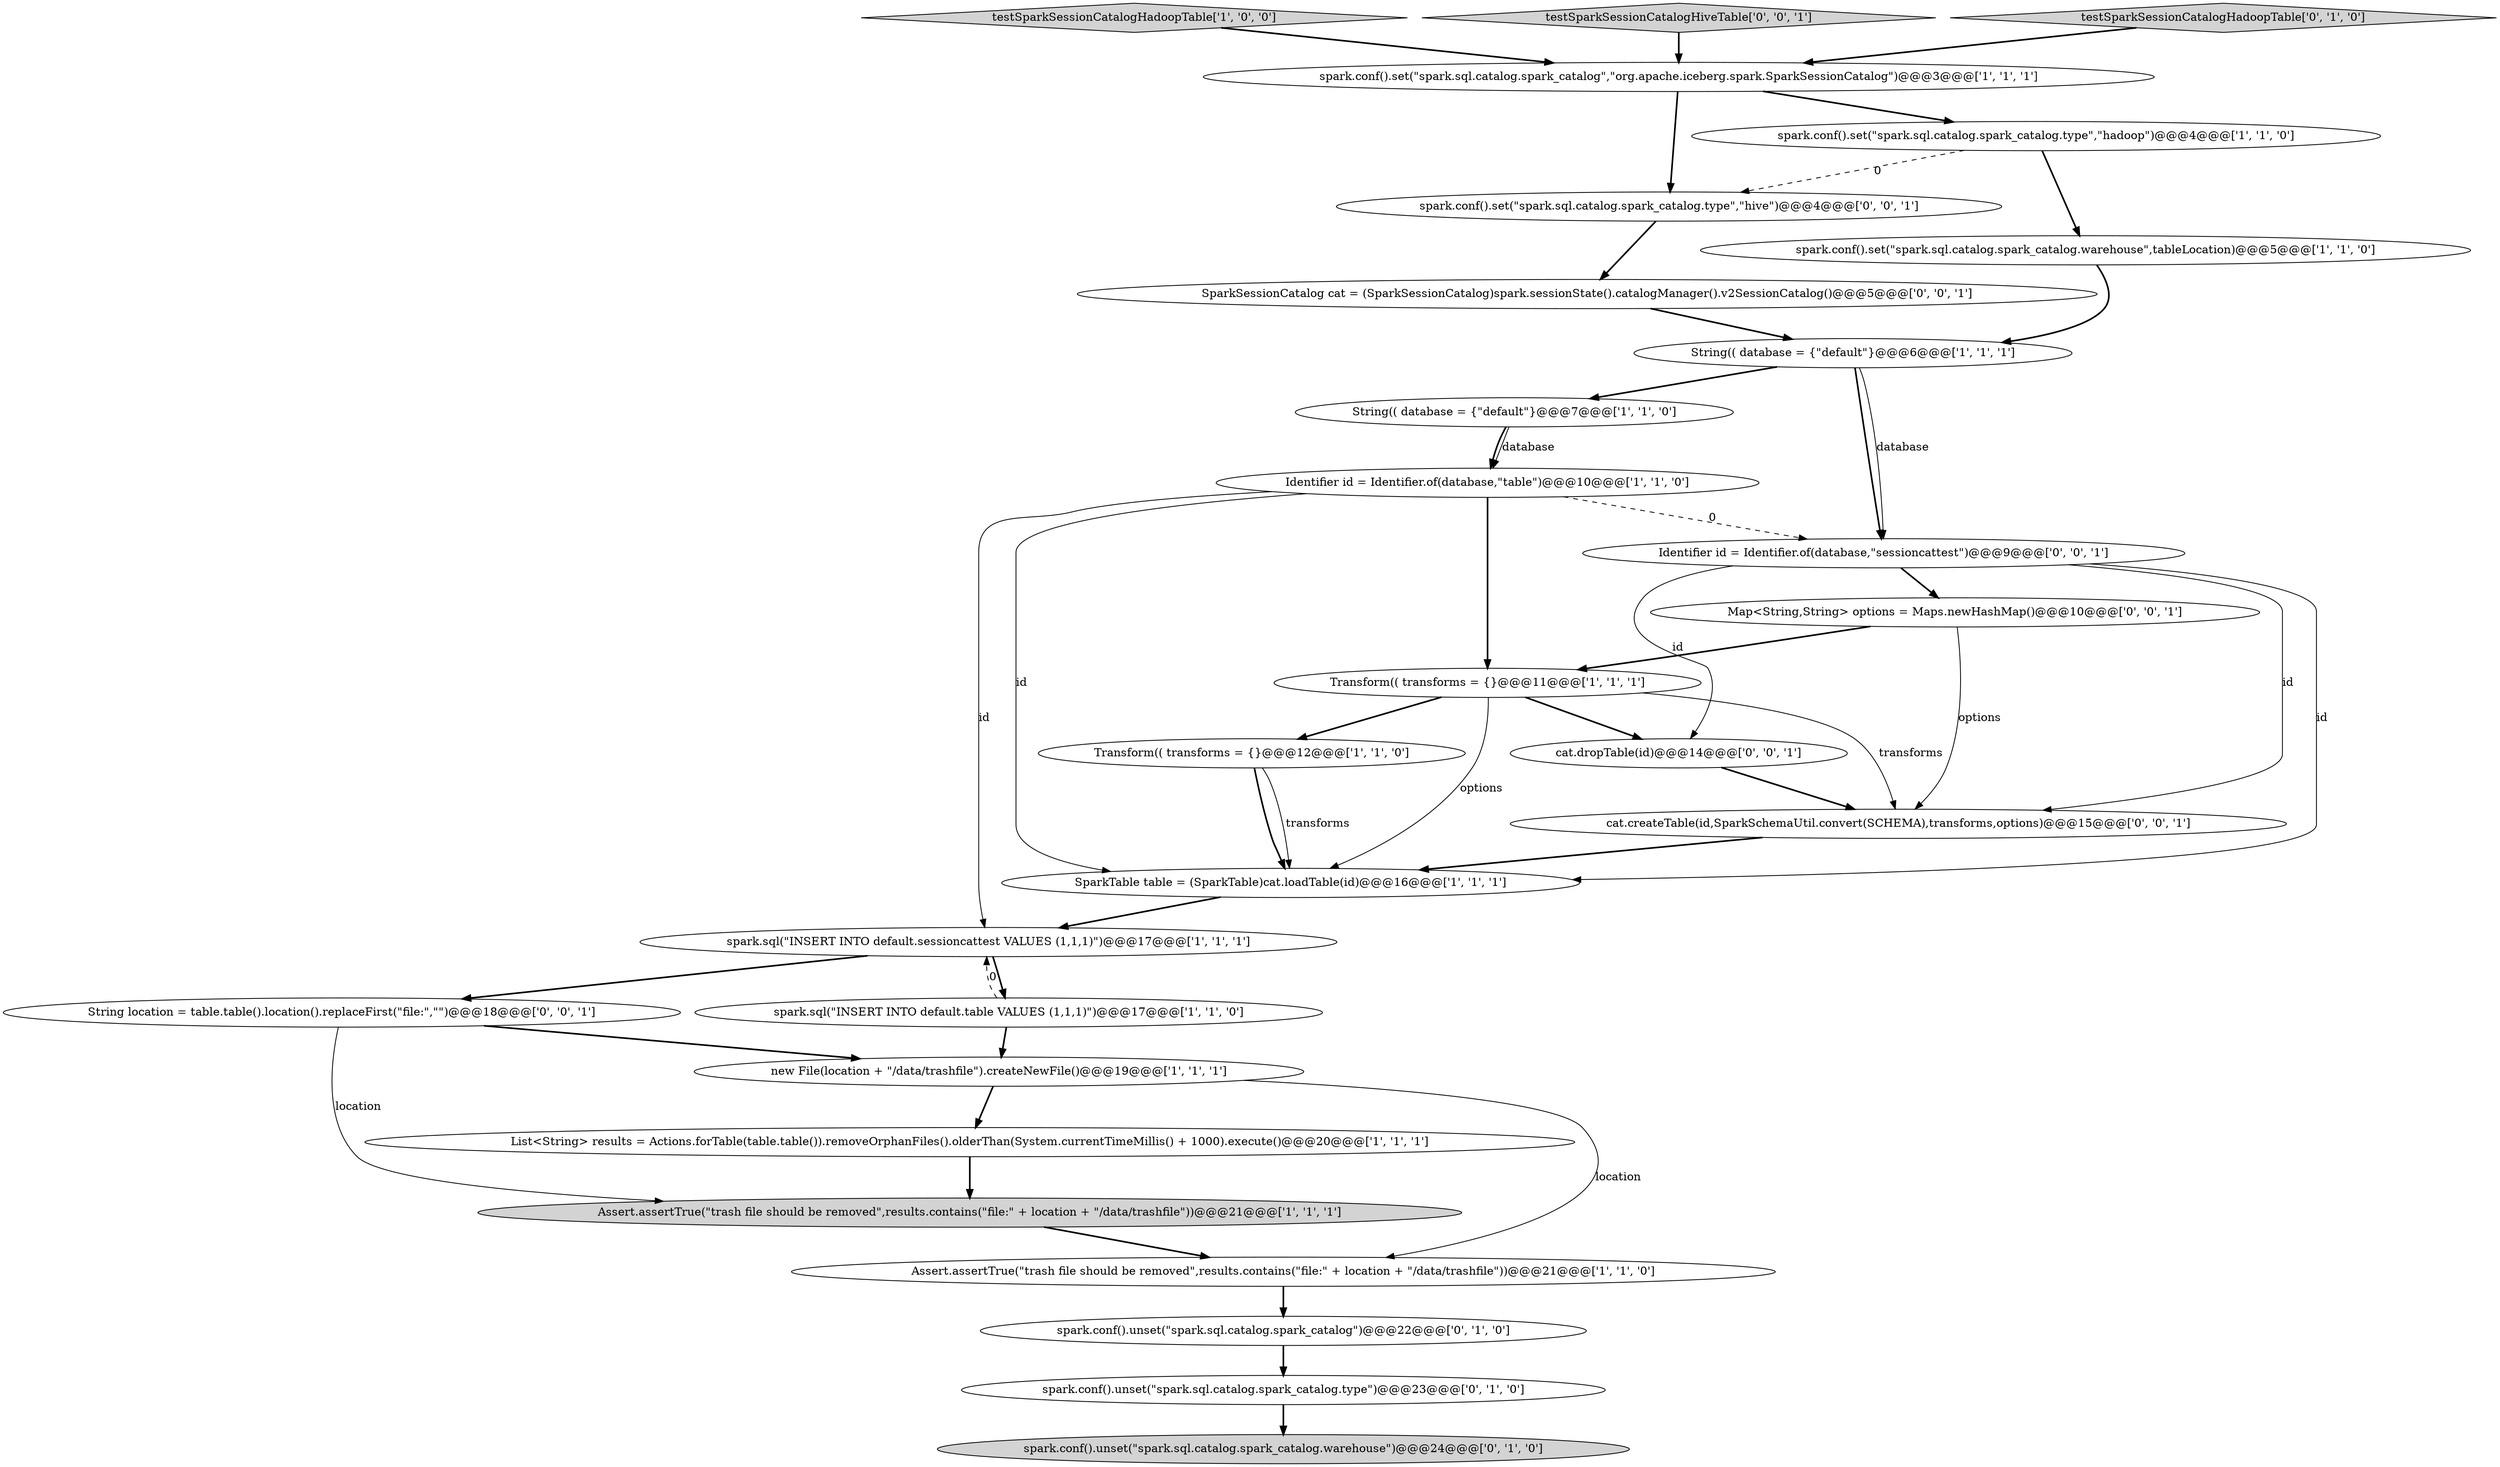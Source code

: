 digraph {
14 [style = filled, label = "Transform(( transforms = {}@@@12@@@['1', '1', '0']", fillcolor = white, shape = ellipse image = "AAA0AAABBB1BBB"];
13 [style = filled, label = "Identifier id = Identifier.of(database,\"table\")@@@10@@@['1', '1', '0']", fillcolor = white, shape = ellipse image = "AAA0AAABBB1BBB"];
1 [style = filled, label = "spark.conf().set(\"spark.sql.catalog.spark_catalog\",\"org.apache.iceberg.spark.SparkSessionCatalog\")@@@3@@@['1', '1', '1']", fillcolor = white, shape = ellipse image = "AAA0AAABBB1BBB"];
5 [style = filled, label = "SparkTable table = (SparkTable)cat.loadTable(id)@@@16@@@['1', '1', '1']", fillcolor = white, shape = ellipse image = "AAA0AAABBB1BBB"];
12 [style = filled, label = "String(( database = {\"default\"}@@@6@@@['1', '1', '1']", fillcolor = white, shape = ellipse image = "AAA0AAABBB1BBB"];
17 [style = filled, label = "spark.conf().unset(\"spark.sql.catalog.spark_catalog.warehouse\")@@@24@@@['0', '1', '0']", fillcolor = lightgray, shape = ellipse image = "AAA1AAABBB2BBB"];
4 [style = filled, label = "testSparkSessionCatalogHadoopTable['1', '0', '0']", fillcolor = lightgray, shape = diamond image = "AAA0AAABBB1BBB"];
21 [style = filled, label = "testSparkSessionCatalogHiveTable['0', '0', '1']", fillcolor = lightgray, shape = diamond image = "AAA0AAABBB3BBB"];
20 [style = filled, label = "cat.dropTable(id)@@@14@@@['0', '0', '1']", fillcolor = white, shape = ellipse image = "AAA0AAABBB3BBB"];
26 [style = filled, label = "SparkSessionCatalog cat = (SparkSessionCatalog)spark.sessionState().catalogManager().v2SessionCatalog()@@@5@@@['0', '0', '1']", fillcolor = white, shape = ellipse image = "AAA0AAABBB3BBB"];
6 [style = filled, label = "spark.conf().set(\"spark.sql.catalog.spark_catalog.warehouse\",tableLocation)@@@5@@@['1', '1', '0']", fillcolor = white, shape = ellipse image = "AAA0AAABBB1BBB"];
18 [style = filled, label = "testSparkSessionCatalogHadoopTable['0', '1', '0']", fillcolor = lightgray, shape = diamond image = "AAA0AAABBB2BBB"];
23 [style = filled, label = "spark.conf().set(\"spark.sql.catalog.spark_catalog.type\",\"hive\")@@@4@@@['0', '0', '1']", fillcolor = white, shape = ellipse image = "AAA0AAABBB3BBB"];
24 [style = filled, label = "Identifier id = Identifier.of(database,\"sessioncattest\")@@@9@@@['0', '0', '1']", fillcolor = white, shape = ellipse image = "AAA0AAABBB3BBB"];
2 [style = filled, label = "String(( database = {\"default\"}@@@7@@@['1', '1', '0']", fillcolor = white, shape = ellipse image = "AAA0AAABBB1BBB"];
22 [style = filled, label = "Map<String,String> options = Maps.newHashMap()@@@10@@@['0', '0', '1']", fillcolor = white, shape = ellipse image = "AAA0AAABBB3BBB"];
11 [style = filled, label = "spark.conf().set(\"spark.sql.catalog.spark_catalog.type\",\"hadoop\")@@@4@@@['1', '1', '0']", fillcolor = white, shape = ellipse image = "AAA0AAABBB1BBB"];
16 [style = filled, label = "spark.conf().unset(\"spark.sql.catalog.spark_catalog.type\")@@@23@@@['0', '1', '0']", fillcolor = white, shape = ellipse image = "AAA1AAABBB2BBB"];
27 [style = filled, label = "String location = table.table().location().replaceFirst(\"file:\",\"\")@@@18@@@['0', '0', '1']", fillcolor = white, shape = ellipse image = "AAA0AAABBB3BBB"];
15 [style = filled, label = "List<String> results = Actions.forTable(table.table()).removeOrphanFiles().olderThan(System.currentTimeMillis() + 1000).execute()@@@20@@@['1', '1', '1']", fillcolor = white, shape = ellipse image = "AAA0AAABBB1BBB"];
7 [style = filled, label = "Assert.assertTrue(\"trash file should be removed\",results.contains(\"file:\" + location + \"/data/trashfile\"))@@@21@@@['1', '1', '1']", fillcolor = lightgray, shape = ellipse image = "AAA0AAABBB1BBB"];
9 [style = filled, label = "new File(location + \"/data/trashfile\").createNewFile()@@@19@@@['1', '1', '1']", fillcolor = white, shape = ellipse image = "AAA0AAABBB1BBB"];
10 [style = filled, label = "spark.sql(\"INSERT INTO default.sessioncattest VALUES (1,1,1)\")@@@17@@@['1', '1', '1']", fillcolor = white, shape = ellipse image = "AAA0AAABBB1BBB"];
3 [style = filled, label = "Assert.assertTrue(\"trash file should be removed\",results.contains(\"file:\" + location + \"/data/trashfile\"))@@@21@@@['1', '1', '0']", fillcolor = white, shape = ellipse image = "AAA0AAABBB1BBB"];
8 [style = filled, label = "Transform(( transforms = {}@@@11@@@['1', '1', '1']", fillcolor = white, shape = ellipse image = "AAA0AAABBB1BBB"];
25 [style = filled, label = "cat.createTable(id,SparkSchemaUtil.convert(SCHEMA),transforms,options)@@@15@@@['0', '0', '1']", fillcolor = white, shape = ellipse image = "AAA0AAABBB3BBB"];
19 [style = filled, label = "spark.conf().unset(\"spark.sql.catalog.spark_catalog\")@@@22@@@['0', '1', '0']", fillcolor = white, shape = ellipse image = "AAA1AAABBB2BBB"];
0 [style = filled, label = "spark.sql(\"INSERT INTO default.table VALUES (1,1,1)\")@@@17@@@['1', '1', '0']", fillcolor = white, shape = ellipse image = "AAA0AAABBB1BBB"];
14->5 [style = bold, label=""];
24->20 [style = solid, label="id"];
8->14 [style = bold, label=""];
22->8 [style = bold, label=""];
24->5 [style = solid, label="id"];
2->13 [style = bold, label=""];
14->5 [style = solid, label="transforms"];
12->2 [style = bold, label=""];
22->25 [style = solid, label="options"];
9->3 [style = solid, label="location"];
0->9 [style = bold, label=""];
9->15 [style = bold, label=""];
0->10 [style = dashed, label="0"];
10->27 [style = bold, label=""];
27->9 [style = bold, label=""];
12->24 [style = solid, label="database"];
11->6 [style = bold, label=""];
1->23 [style = bold, label=""];
15->7 [style = bold, label=""];
5->10 [style = bold, label=""];
8->25 [style = solid, label="transforms"];
24->25 [style = solid, label="id"];
12->24 [style = bold, label=""];
11->23 [style = dashed, label="0"];
13->24 [style = dashed, label="0"];
4->1 [style = bold, label=""];
23->26 [style = bold, label=""];
1->11 [style = bold, label=""];
24->22 [style = bold, label=""];
20->25 [style = bold, label=""];
7->3 [style = bold, label=""];
19->16 [style = bold, label=""];
25->5 [style = bold, label=""];
27->7 [style = solid, label="location"];
3->19 [style = bold, label=""];
6->12 [style = bold, label=""];
26->12 [style = bold, label=""];
18->1 [style = bold, label=""];
16->17 [style = bold, label=""];
21->1 [style = bold, label=""];
13->10 [style = solid, label="id"];
13->8 [style = bold, label=""];
13->5 [style = solid, label="id"];
8->20 [style = bold, label=""];
2->13 [style = solid, label="database"];
10->0 [style = bold, label=""];
8->5 [style = solid, label="options"];
}
